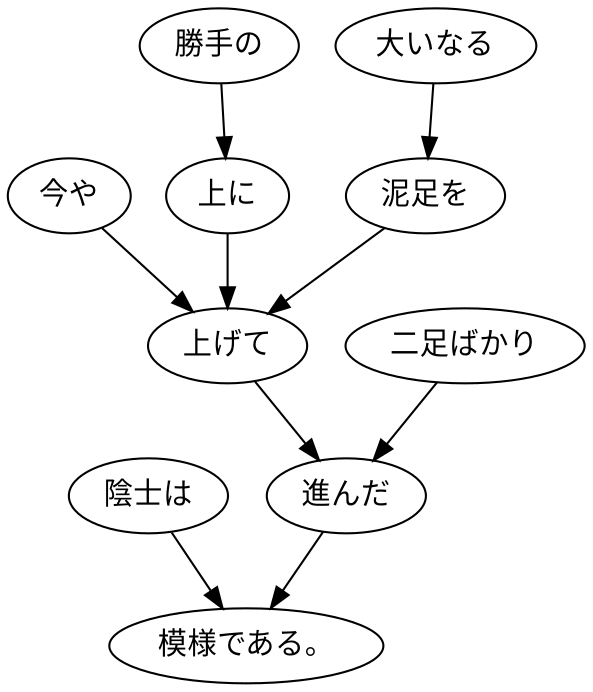 digraph graph2723 {
	node0 [label="陰士は"];
	node1 [label="今や"];
	node2 [label="勝手の"];
	node3 [label="上に"];
	node4 [label="大いなる"];
	node5 [label="泥足を"];
	node6 [label="上げて"];
	node7 [label="二足ばかり"];
	node8 [label="進んだ"];
	node9 [label="模様である。"];
	node0 -> node9;
	node1 -> node6;
	node2 -> node3;
	node3 -> node6;
	node4 -> node5;
	node5 -> node6;
	node6 -> node8;
	node7 -> node8;
	node8 -> node9;
}
